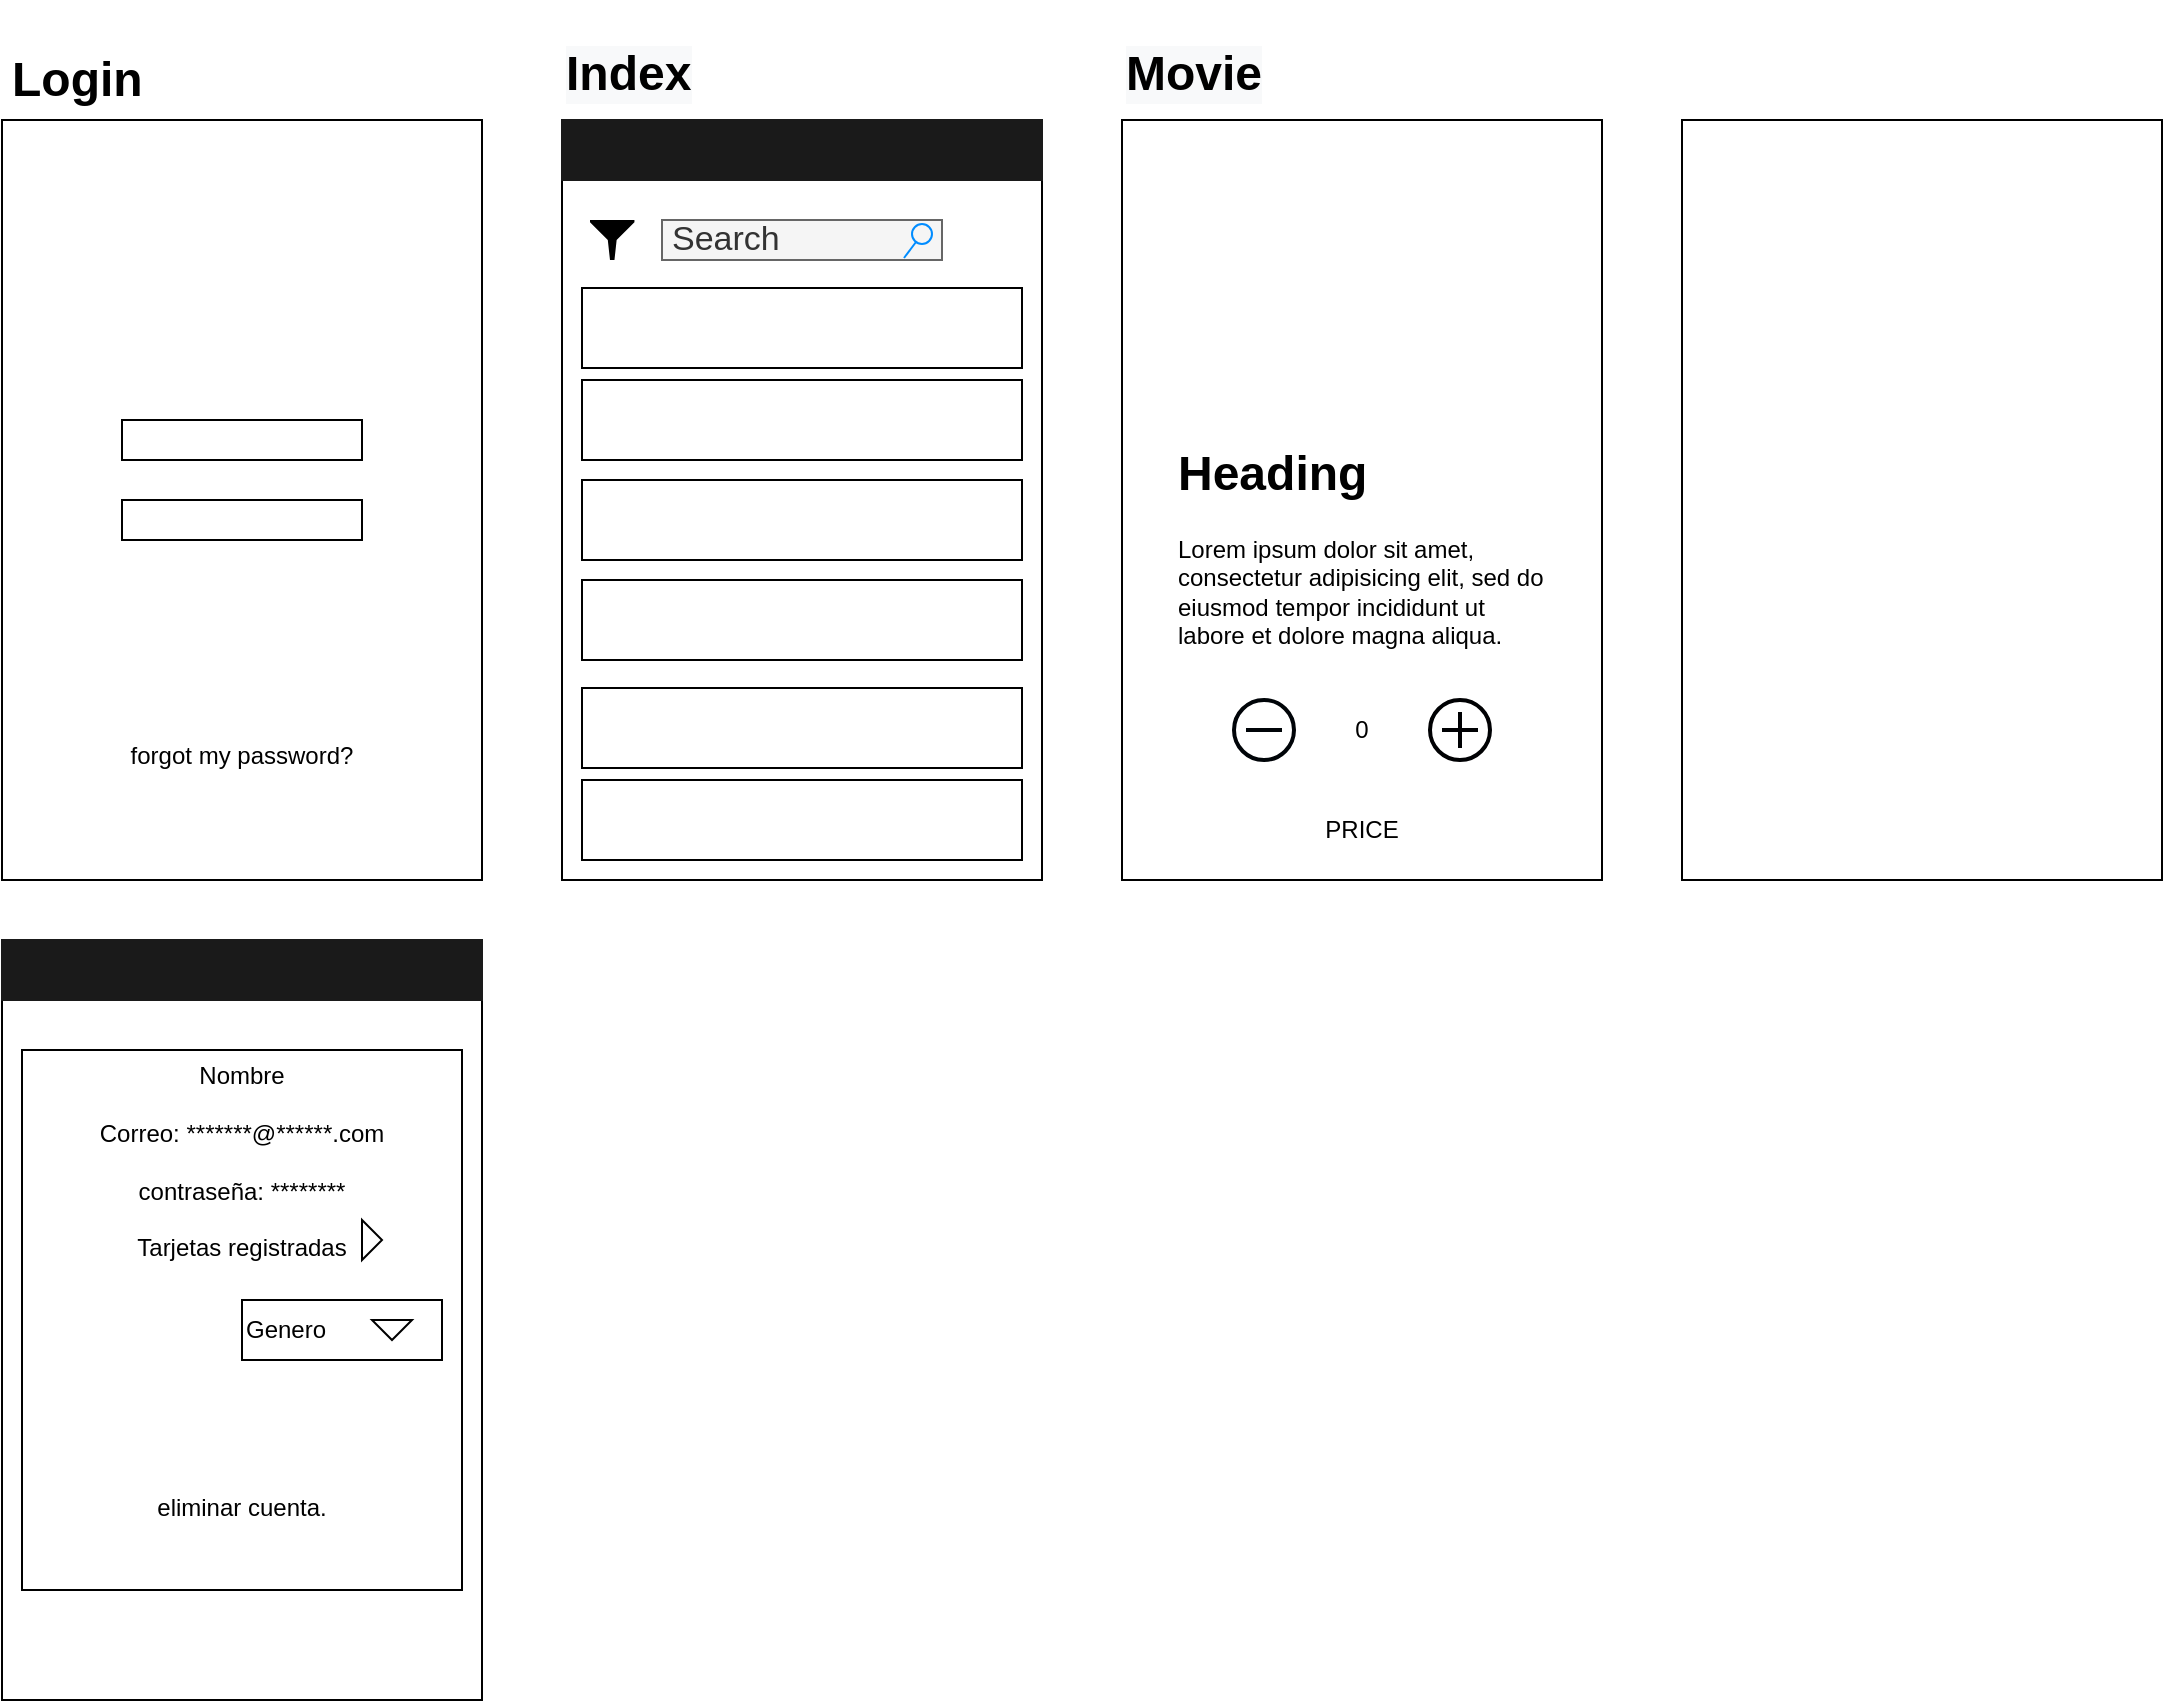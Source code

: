 <mxfile version="18.1.2" type="github"><diagram id="RE9ANRXTNGfJixB3vueQ" name="Page-1"><mxGraphModel dx="1278" dy="564" grid="1" gridSize="10" guides="1" tooltips="1" connect="1" arrows="1" fold="1" page="1" pageScale="1" pageWidth="827" pageHeight="1169" math="0" shadow="0"><root><mxCell id="0"/><mxCell id="1" parent="0"/><mxCell id="qXtfb39D1pqTNYRBVdvf-1" value="" style="rounded=0;whiteSpace=wrap;html=1;" vertex="1" parent="1"><mxGeometry x="40" y="100" width="240" height="380" as="geometry"/></mxCell><mxCell id="qXtfb39D1pqTNYRBVdvf-2" value="" style="rounded=0;whiteSpace=wrap;html=1;" vertex="1" parent="1"><mxGeometry x="320" y="100" width="240" height="380" as="geometry"/></mxCell><mxCell id="qXtfb39D1pqTNYRBVdvf-3" value="" style="rounded=0;whiteSpace=wrap;html=1;" vertex="1" parent="1"><mxGeometry x="600" y="100" width="240" height="380" as="geometry"/></mxCell><mxCell id="qXtfb39D1pqTNYRBVdvf-4" value="" style="rounded=0;whiteSpace=wrap;html=1;" vertex="1" parent="1"><mxGeometry x="100" y="250" width="120" height="20" as="geometry"/></mxCell><mxCell id="qXtfb39D1pqTNYRBVdvf-5" value="" style="rounded=0;whiteSpace=wrap;html=1;" vertex="1" parent="1"><mxGeometry x="100" y="290" width="120" height="20" as="geometry"/></mxCell><mxCell id="qXtfb39D1pqTNYRBVdvf-6" value="&lt;h1&gt;Login&lt;/h1&gt;" style="text;html=1;strokeColor=none;fillColor=none;spacing=5;spacingTop=-20;whiteSpace=wrap;overflow=hidden;rounded=0;" vertex="1" parent="1"><mxGeometry x="40" y="60" width="80" height="40" as="geometry"/></mxCell><mxCell id="qXtfb39D1pqTNYRBVdvf-7" value="Search" style="strokeWidth=1;shadow=0;dashed=0;align=center;html=1;shape=mxgraph.mockup.forms.searchBox;mainText=;strokeColor2=#008cff;fontSize=17;align=left;spacingLeft=3;fillColor=#f5f5f5;fontColor=#333333;strokeColor=#666666;" vertex="1" parent="1"><mxGeometry x="370" y="150" width="140" height="20" as="geometry"/></mxCell><mxCell id="qXtfb39D1pqTNYRBVdvf-8" value="" style="sketch=0;aspect=fixed;pointerEvents=1;shadow=0;dashed=0;html=1;strokeColor=none;labelPosition=center;verticalLabelPosition=bottom;verticalAlign=top;align=center;fillColor=#000000;shape=mxgraph.mscae.enterprise.filter" vertex="1" parent="1"><mxGeometry x="334" y="150" width="22.22" height="20" as="geometry"/></mxCell><mxCell id="qXtfb39D1pqTNYRBVdvf-9" value="" style="shape=image;html=1;verticalAlign=top;verticalLabelPosition=bottom;labelBackgroundColor=#ffffff;imageAspect=0;aspect=fixed;image=https://cdn4.iconfinder.com/data/icons/core-ui-outlined/32/outlined_log_in-128.png" vertex="1" parent="1"><mxGeometry x="133" y="330" width="54" height="54" as="geometry"/></mxCell><mxCell id="qXtfb39D1pqTNYRBVdvf-10" value="" style="shape=image;html=1;verticalAlign=top;verticalLabelPosition=bottom;labelBackgroundColor=#ffffff;imageAspect=0;aspect=fixed;image=https://cdn3.iconfinder.com/data/icons/strokeline/128/revisi_02-128.png" vertex="1" parent="1"><mxGeometry x="118" y="140" width="84" height="84" as="geometry"/></mxCell><mxCell id="qXtfb39D1pqTNYRBVdvf-11" value="" style="shape=image;html=1;verticalAlign=top;verticalLabelPosition=bottom;labelBackgroundColor=#ffffff;imageAspect=0;aspect=fixed;image=https://cdn2.iconfinder.com/data/icons/boxicons-solid-vol-2/24/bxs-movie-128.png" vertex="1" parent="1"><mxGeometry x="656" y="116" width="128" height="128" as="geometry"/></mxCell><mxCell id="qXtfb39D1pqTNYRBVdvf-12" value="&lt;h1&gt;Heading&lt;/h1&gt;&lt;p&gt;Lorem ipsum dolor sit amet, consectetur adipisicing elit, sed do eiusmod tempor incididunt ut labore et dolore magna aliqua.&lt;/p&gt;" style="text;html=1;strokeColor=none;fillColor=none;spacing=5;spacingTop=-20;whiteSpace=wrap;overflow=hidden;rounded=0;" vertex="1" parent="1"><mxGeometry x="622.5" y="257" width="195" height="130" as="geometry"/></mxCell><mxCell id="qXtfb39D1pqTNYRBVdvf-13" value="" style="rounded=0;whiteSpace=wrap;html=1;" vertex="1" parent="1"><mxGeometry x="330" y="184" width="220" height="40" as="geometry"/></mxCell><mxCell id="qXtfb39D1pqTNYRBVdvf-14" value="" style="whiteSpace=wrap;html=1;shadow=0;dashed=0;fontSize=10;align=left;fillColor=#1A1A1A;strokeColor=#1A1A1A;fontColor=#FFFFFF;" vertex="1" parent="1"><mxGeometry x="320" y="100" width="240" height="30" as="geometry"/></mxCell><mxCell id="qXtfb39D1pqTNYRBVdvf-15" value="" style="rounded=0;whiteSpace=wrap;html=1;" vertex="1" parent="1"><mxGeometry x="330" y="230" width="220" height="40" as="geometry"/></mxCell><mxCell id="qXtfb39D1pqTNYRBVdvf-16" value="" style="rounded=0;whiteSpace=wrap;html=1;" vertex="1" parent="1"><mxGeometry x="330" y="280" width="220" height="40" as="geometry"/></mxCell><mxCell id="qXtfb39D1pqTNYRBVdvf-17" value="" style="rounded=0;whiteSpace=wrap;html=1;" vertex="1" parent="1"><mxGeometry x="330" y="330" width="220" height="40" as="geometry"/></mxCell><mxCell id="qXtfb39D1pqTNYRBVdvf-18" value="" style="rounded=0;whiteSpace=wrap;html=1;" vertex="1" parent="1"><mxGeometry x="330" y="384" width="220" height="40" as="geometry"/></mxCell><mxCell id="qXtfb39D1pqTNYRBVdvf-19" value="" style="rounded=0;whiteSpace=wrap;html=1;" vertex="1" parent="1"><mxGeometry x="330" y="430" width="220" height="40" as="geometry"/></mxCell><mxCell id="qXtfb39D1pqTNYRBVdvf-20" value="" style="shape=image;html=1;verticalAlign=top;verticalLabelPosition=bottom;labelBackgroundColor=#ffffff;imageAspect=0;aspect=fixed;image=https://cdn2.iconfinder.com/data/icons/boxicons-solid-vol-1/24/bxs-camera-movie-128.png" vertex="1" parent="1"><mxGeometry x="334" y="186" width="34" height="34" as="geometry"/></mxCell><mxCell id="qXtfb39D1pqTNYRBVdvf-21" value="" style="shape=image;html=1;verticalAlign=top;verticalLabelPosition=bottom;labelBackgroundColor=#ffffff;imageAspect=0;aspect=fixed;image=https://cdn2.iconfinder.com/data/icons/boxicons-solid-vol-1/24/bxs-camera-movie-128.png" vertex="1" parent="1"><mxGeometry x="334" y="233" width="34" height="34" as="geometry"/></mxCell><mxCell id="qXtfb39D1pqTNYRBVdvf-22" value="" style="shape=image;html=1;verticalAlign=top;verticalLabelPosition=bottom;labelBackgroundColor=#ffffff;imageAspect=0;aspect=fixed;image=https://cdn2.iconfinder.com/data/icons/boxicons-solid-vol-1/24/bxs-camera-movie-128.png" vertex="1" parent="1"><mxGeometry x="334" y="283" width="34" height="34" as="geometry"/></mxCell><mxCell id="qXtfb39D1pqTNYRBVdvf-23" value="" style="shape=image;html=1;verticalAlign=top;verticalLabelPosition=bottom;labelBackgroundColor=#ffffff;imageAspect=0;aspect=fixed;image=https://cdn2.iconfinder.com/data/icons/boxicons-solid-vol-1/24/bxs-camera-movie-128.png" vertex="1" parent="1"><mxGeometry x="334" y="333" width="34" height="34" as="geometry"/></mxCell><mxCell id="qXtfb39D1pqTNYRBVdvf-24" value="" style="shape=image;html=1;verticalAlign=top;verticalLabelPosition=bottom;labelBackgroundColor=#ffffff;imageAspect=0;aspect=fixed;image=https://cdn2.iconfinder.com/data/icons/boxicons-solid-vol-1/24/bxs-camera-movie-128.png" vertex="1" parent="1"><mxGeometry x="334" y="387" width="34" height="34" as="geometry"/></mxCell><mxCell id="qXtfb39D1pqTNYRBVdvf-25" value="" style="shape=image;html=1;verticalAlign=top;verticalLabelPosition=bottom;labelBackgroundColor=#ffffff;imageAspect=0;aspect=fixed;image=https://cdn2.iconfinder.com/data/icons/boxicons-solid-vol-1/24/bxs-camera-movie-128.png" vertex="1" parent="1"><mxGeometry x="334" y="433" width="34" height="34" as="geometry"/></mxCell><mxCell id="qXtfb39D1pqTNYRBVdvf-26" value="forgot my password?" style="text;html=1;strokeColor=none;fillColor=none;align=center;verticalAlign=middle;whiteSpace=wrap;rounded=0;" vertex="1" parent="1"><mxGeometry x="90" y="403" width="140" height="30" as="geometry"/></mxCell><mxCell id="qXtfb39D1pqTNYRBVdvf-27" value="" style="shape=image;html=1;verticalAlign=top;verticalLabelPosition=bottom;labelBackgroundColor=#ffffff;imageAspect=0;aspect=fixed;image=https://cdn4.iconfinder.com/data/icons/for-your-interface-free-samples/128/Cart-128.png" vertex="1" parent="1"><mxGeometry x="520" y="145" width="30" height="30" as="geometry"/></mxCell><mxCell id="qXtfb39D1pqTNYRBVdvf-28" value="" style="html=1;verticalLabelPosition=bottom;align=center;labelBackgroundColor=#ffffff;verticalAlign=top;strokeWidth=2;strokeColor=#000408;shadow=0;dashed=0;shape=mxgraph.ios7.icons.delete;" vertex="1" parent="1"><mxGeometry x="656" y="390" width="30" height="30" as="geometry"/></mxCell><mxCell id="qXtfb39D1pqTNYRBVdvf-29" value="" style="html=1;verticalLabelPosition=bottom;align=center;labelBackgroundColor=#ffffff;verticalAlign=top;strokeWidth=2;strokeColor=#000103;shadow=0;dashed=0;shape=mxgraph.ios7.icons.add;" vertex="1" parent="1"><mxGeometry x="754" y="390" width="30" height="30" as="geometry"/></mxCell><mxCell id="qXtfb39D1pqTNYRBVdvf-30" value="&lt;h1 style=&quot;color: rgb(0, 0, 0); font-family: Helvetica; font-style: normal; font-variant-ligatures: normal; font-variant-caps: normal; letter-spacing: normal; orphans: 2; text-align: left; text-indent: 0px; text-transform: none; widows: 2; word-spacing: 0px; -webkit-text-stroke-width: 0px; background-color: rgb(248, 249, 250); text-decoration-thickness: initial; text-decoration-style: initial; text-decoration-color: initial;&quot;&gt;Index&lt;/h1&gt;" style="text;whiteSpace=wrap;html=1;" vertex="1" parent="1"><mxGeometry x="320" y="40" width="90" height="60" as="geometry"/></mxCell><mxCell id="qXtfb39D1pqTNYRBVdvf-31" value="&lt;h1 style=&quot;color: rgb(0, 0, 0); font-family: Helvetica; font-style: normal; font-variant-ligatures: normal; font-variant-caps: normal; letter-spacing: normal; orphans: 2; text-align: left; text-indent: 0px; text-transform: none; widows: 2; word-spacing: 0px; -webkit-text-stroke-width: 0px; background-color: rgb(248, 249, 250); text-decoration-thickness: initial; text-decoration-style: initial; text-decoration-color: initial;&quot;&gt;Movie&lt;/h1&gt;" style="text;whiteSpace=wrap;html=1;" vertex="1" parent="1"><mxGeometry x="600" y="40" width="90" height="60" as="geometry"/></mxCell><mxCell id="qXtfb39D1pqTNYRBVdvf-32" value="PRICE" style="text;html=1;strokeColor=none;fillColor=none;align=center;verticalAlign=middle;whiteSpace=wrap;rounded=0;" vertex="1" parent="1"><mxGeometry x="690" y="440" width="60" height="30" as="geometry"/></mxCell><mxCell id="qXtfb39D1pqTNYRBVdvf-33" value="" style="rounded=0;whiteSpace=wrap;html=1;" vertex="1" parent="1"><mxGeometry x="880" y="100" width="240" height="380" as="geometry"/></mxCell><mxCell id="qXtfb39D1pqTNYRBVdvf-34" value="0" style="text;html=1;strokeColor=none;fillColor=none;align=center;verticalAlign=middle;whiteSpace=wrap;rounded=0;" vertex="1" parent="1"><mxGeometry x="690" y="390" width="60" height="30" as="geometry"/></mxCell><mxCell id="qXtfb39D1pqTNYRBVdvf-36" value="" style="rounded=0;whiteSpace=wrap;html=1;" vertex="1" parent="1"><mxGeometry x="40" y="510" width="240" height="380" as="geometry"/></mxCell><mxCell id="qXtfb39D1pqTNYRBVdvf-37" value="" style="whiteSpace=wrap;html=1;shadow=0;dashed=0;fontSize=10;align=left;fillColor=#1A1A1A;strokeColor=#1A1A1A;fontColor=#FFFFFF;" vertex="1" parent="1"><mxGeometry x="40" y="510" width="240" height="30" as="geometry"/></mxCell><mxCell id="qXtfb39D1pqTNYRBVdvf-38" value="" style="shape=image;html=1;verticalAlign=top;verticalLabelPosition=bottom;labelBackgroundColor=#ffffff;imageAspect=0;aspect=fixed;image=https://cdn3.iconfinder.com/data/icons/business-avatar-1/512/7_avatar-128.png" vertex="1" parent="1"><mxGeometry x="530" y="101" width="29" height="29" as="geometry"/></mxCell><mxCell id="qXtfb39D1pqTNYRBVdvf-39" value="" style="shape=image;html=1;verticalAlign=top;verticalLabelPosition=bottom;labelBackgroundColor=#ffffff;imageAspect=0;aspect=fixed;image=https://cdn4.iconfinder.com/data/icons/ios-web-user-interface-multi-circle-flat-vol-2/512/Arrow_film_movie_play_player_start_video-128.png" vertex="1" parent="1"><mxGeometry x="40" y="510" width="28" height="28" as="geometry"/></mxCell><mxCell id="qXtfb39D1pqTNYRBVdvf-40" value="" style="shape=image;html=1;verticalAlign=top;verticalLabelPosition=bottom;labelBackgroundColor=#ffffff;imageAspect=0;aspect=fixed;image=https://cdn3.iconfinder.com/data/icons/business-avatar-1/512/7_avatar-128.png" vertex="1" parent="1"><mxGeometry x="251" y="510" width="29" height="29" as="geometry"/></mxCell><mxCell id="qXtfb39D1pqTNYRBVdvf-41" value="&lt;div align=&quot;center&quot;&gt;Nombre&lt;/div&gt;&lt;div align=&quot;center&quot;&gt;&lt;br&gt;&lt;/div&gt;&lt;div align=&quot;center&quot;&gt;Correo: *******@******.com&lt;/div&gt;&lt;div align=&quot;center&quot;&gt;&lt;br&gt;&lt;/div&gt;&lt;div align=&quot;center&quot;&gt;contraseña: ********&lt;/div&gt;&lt;div align=&quot;center&quot;&gt;&lt;br&gt;&lt;/div&gt;&lt;div align=&quot;center&quot;&gt;Tarjetas registradas &lt;br&gt;&lt;/div&gt;&lt;div align=&quot;center&quot;&gt;&lt;br&gt;&lt;/div&gt;&lt;div align=&quot;center&quot;&gt;&lt;br&gt;&lt;/div&gt;&lt;div align=&quot;center&quot;&gt;&lt;br&gt;&lt;/div&gt;&lt;div align=&quot;center&quot;&gt;&lt;br&gt;&lt;/div&gt;&lt;div align=&quot;center&quot;&gt;&lt;br&gt;&lt;/div&gt;&lt;div align=&quot;center&quot;&gt;&lt;br&gt;&lt;/div&gt;&lt;div align=&quot;center&quot;&gt;&lt;br&gt;&lt;/div&gt;&lt;div align=&quot;center&quot;&gt;&lt;br&gt;&lt;/div&gt;&lt;div align=&quot;center&quot;&gt;eliminar cuenta.&lt;br&gt;&lt;/div&gt;&lt;div align=&quot;center&quot;&gt;&lt;br&gt;&lt;/div&gt;&lt;div align=&quot;center&quot;&gt;&lt;br&gt;&lt;/div&gt;" style="rounded=0;whiteSpace=wrap;html=1;" vertex="1" parent="1"><mxGeometry x="50" y="565" width="220" height="270" as="geometry"/></mxCell><mxCell id="qXtfb39D1pqTNYRBVdvf-46" value="&lt;div align=&quot;left&quot;&gt;Genero&lt;br&gt;&lt;/div&gt;" style="html=1;whiteSpace=wrap;container=1;recursiveResize=0;collapsible=0;align=left;" vertex="1" parent="1"><mxGeometry x="160" y="690" width="100" height="30" as="geometry"/></mxCell><mxCell id="qXtfb39D1pqTNYRBVdvf-47" value="" style="triangle;html=1;whiteSpace=wrap;rotation=90;" vertex="1" parent="qXtfb39D1pqTNYRBVdvf-46"><mxGeometry x="70" y="5" width="10" height="20" as="geometry"/></mxCell><mxCell id="qXtfb39D1pqTNYRBVdvf-49" value="" style="shape=singleArrow;whiteSpace=wrap;html=1;arrowWidth=0.8;arrowSize=1;" vertex="1" parent="1"><mxGeometry x="220" y="650" width="10" height="20" as="geometry"/></mxCell></root></mxGraphModel></diagram></mxfile>